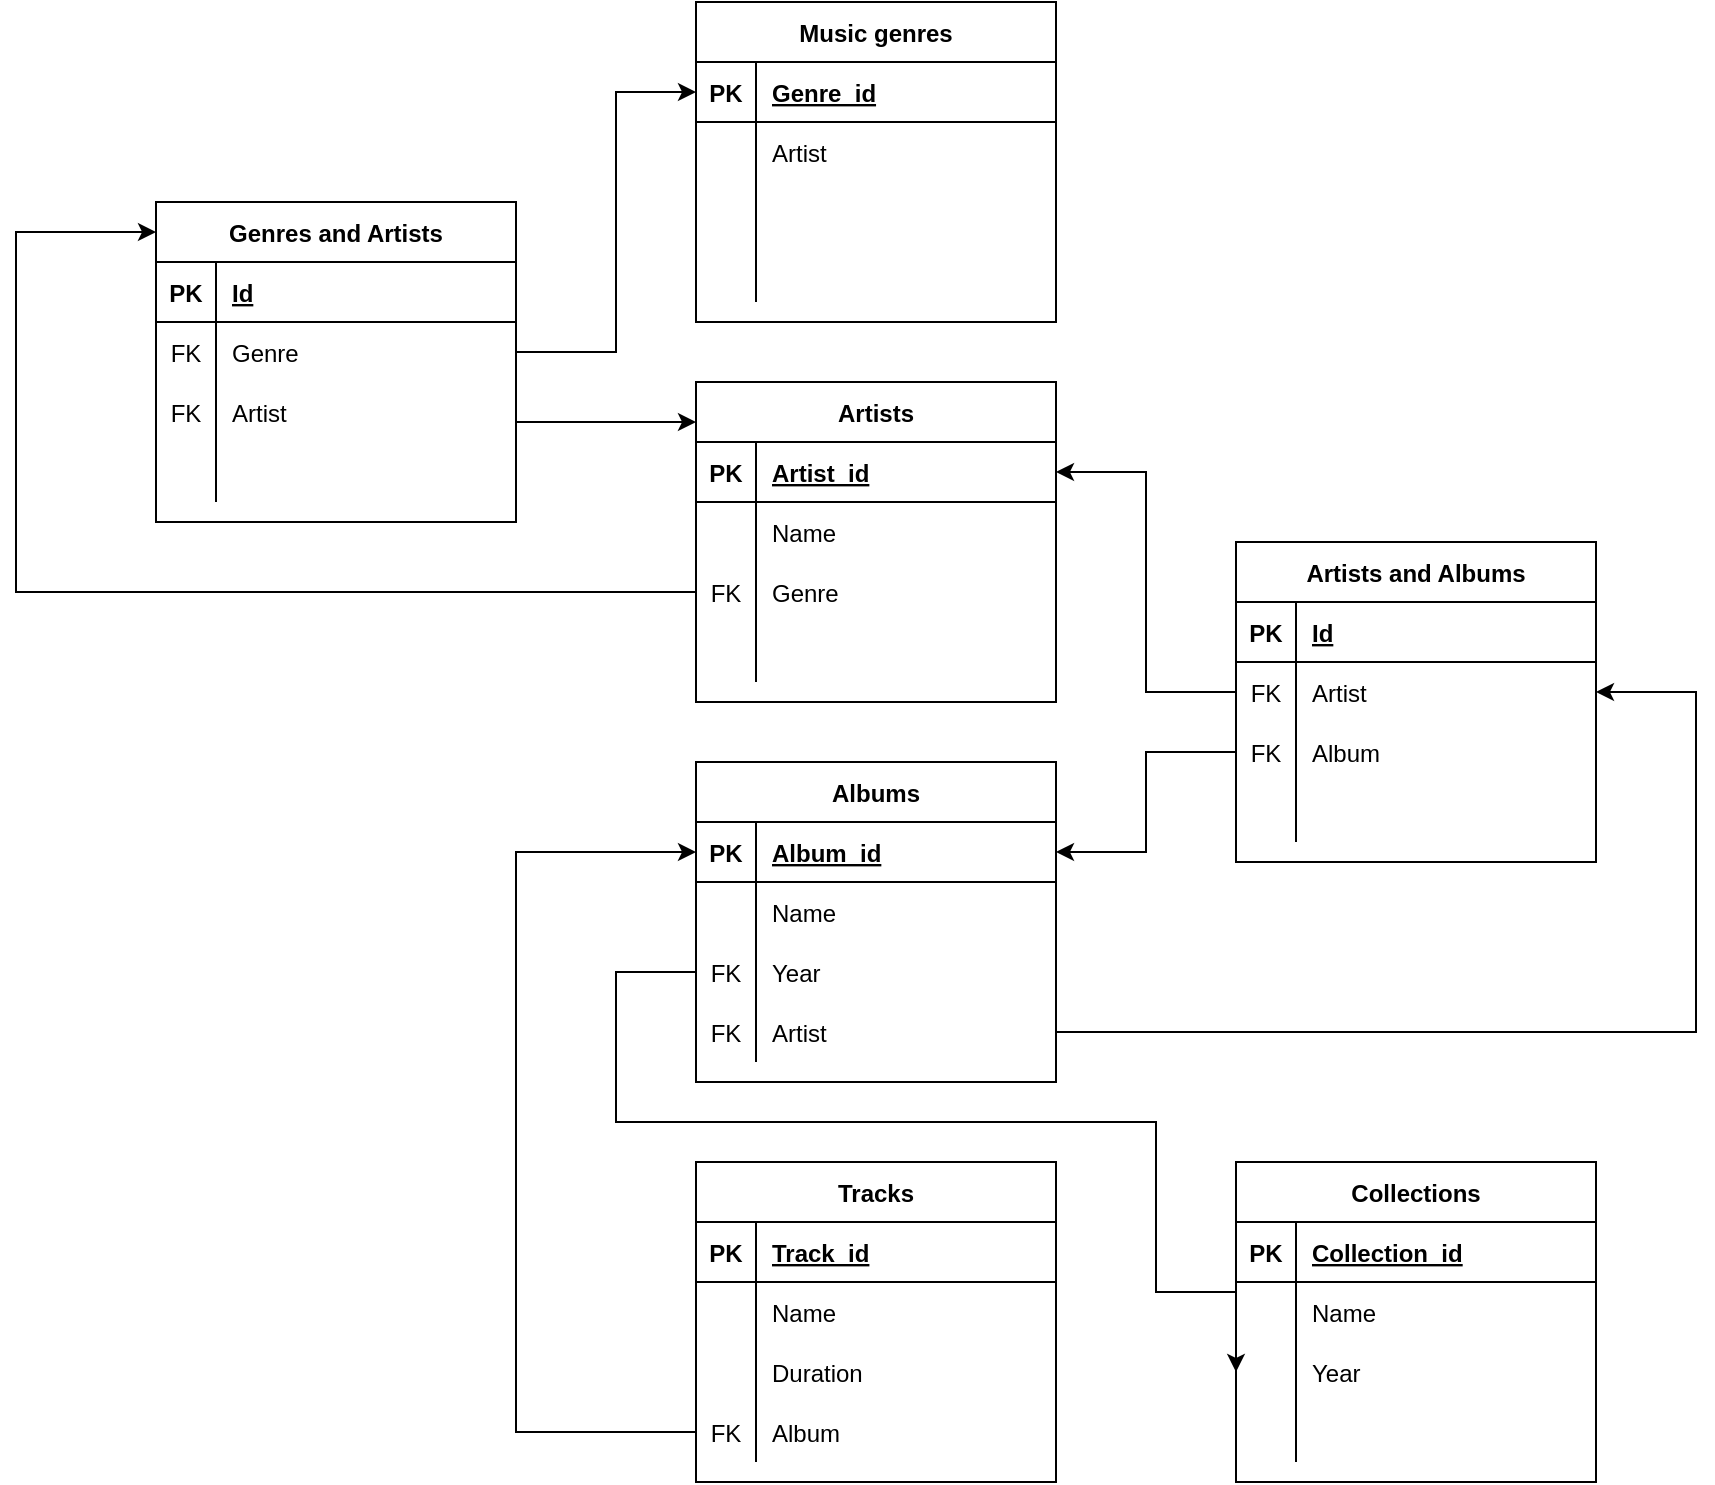 <mxfile version="20.5.1" type="github">
  <diagram id="jY6W27kg9r6BB66glRkD" name="Страница 1">
    <mxGraphModel dx="1990" dy="691" grid="1" gridSize="10" guides="1" tooltips="1" connect="1" arrows="1" fold="1" page="1" pageScale="1" pageWidth="827" pageHeight="1169" math="0" shadow="0">
      <root>
        <mxCell id="0" />
        <mxCell id="1" parent="0" />
        <mxCell id="2VaK1a6wCVmKWo9FYYq7-1" value="Music genres" style="shape=table;startSize=30;container=1;collapsible=1;childLayout=tableLayout;fixedRows=1;rowLines=0;fontStyle=1;align=center;resizeLast=1;" vertex="1" parent="1">
          <mxGeometry x="300" y="10" width="180" height="160" as="geometry" />
        </mxCell>
        <mxCell id="2VaK1a6wCVmKWo9FYYq7-2" value="" style="shape=tableRow;horizontal=0;startSize=0;swimlaneHead=0;swimlaneBody=0;fillColor=none;collapsible=0;dropTarget=0;points=[[0,0.5],[1,0.5]];portConstraint=eastwest;top=0;left=0;right=0;bottom=1;" vertex="1" parent="2VaK1a6wCVmKWo9FYYq7-1">
          <mxGeometry y="30" width="180" height="30" as="geometry" />
        </mxCell>
        <mxCell id="2VaK1a6wCVmKWo9FYYq7-3" value="PK" style="shape=partialRectangle;connectable=0;fillColor=none;top=0;left=0;bottom=0;right=0;fontStyle=1;overflow=hidden;" vertex="1" parent="2VaK1a6wCVmKWo9FYYq7-2">
          <mxGeometry width="30" height="30" as="geometry">
            <mxRectangle width="30" height="30" as="alternateBounds" />
          </mxGeometry>
        </mxCell>
        <mxCell id="2VaK1a6wCVmKWo9FYYq7-4" value="Genre_id" style="shape=partialRectangle;connectable=0;fillColor=none;top=0;left=0;bottom=0;right=0;align=left;spacingLeft=6;fontStyle=5;overflow=hidden;" vertex="1" parent="2VaK1a6wCVmKWo9FYYq7-2">
          <mxGeometry x="30" width="150" height="30" as="geometry">
            <mxRectangle width="150" height="30" as="alternateBounds" />
          </mxGeometry>
        </mxCell>
        <mxCell id="2VaK1a6wCVmKWo9FYYq7-5" value="" style="shape=tableRow;horizontal=0;startSize=0;swimlaneHead=0;swimlaneBody=0;fillColor=none;collapsible=0;dropTarget=0;points=[[0,0.5],[1,0.5]];portConstraint=eastwest;top=0;left=0;right=0;bottom=0;" vertex="1" parent="2VaK1a6wCVmKWo9FYYq7-1">
          <mxGeometry y="60" width="180" height="30" as="geometry" />
        </mxCell>
        <mxCell id="2VaK1a6wCVmKWo9FYYq7-6" value="" style="shape=partialRectangle;connectable=0;fillColor=none;top=0;left=0;bottom=0;right=0;editable=1;overflow=hidden;" vertex="1" parent="2VaK1a6wCVmKWo9FYYq7-5">
          <mxGeometry width="30" height="30" as="geometry">
            <mxRectangle width="30" height="30" as="alternateBounds" />
          </mxGeometry>
        </mxCell>
        <mxCell id="2VaK1a6wCVmKWo9FYYq7-7" value="Artist" style="shape=partialRectangle;connectable=0;fillColor=none;top=0;left=0;bottom=0;right=0;align=left;spacingLeft=6;overflow=hidden;" vertex="1" parent="2VaK1a6wCVmKWo9FYYq7-5">
          <mxGeometry x="30" width="150" height="30" as="geometry">
            <mxRectangle width="150" height="30" as="alternateBounds" />
          </mxGeometry>
        </mxCell>
        <mxCell id="2VaK1a6wCVmKWo9FYYq7-8" value="" style="shape=tableRow;horizontal=0;startSize=0;swimlaneHead=0;swimlaneBody=0;fillColor=none;collapsible=0;dropTarget=0;points=[[0,0.5],[1,0.5]];portConstraint=eastwest;top=0;left=0;right=0;bottom=0;" vertex="1" parent="2VaK1a6wCVmKWo9FYYq7-1">
          <mxGeometry y="90" width="180" height="30" as="geometry" />
        </mxCell>
        <mxCell id="2VaK1a6wCVmKWo9FYYq7-9" value="" style="shape=partialRectangle;connectable=0;fillColor=none;top=0;left=0;bottom=0;right=0;editable=1;overflow=hidden;" vertex="1" parent="2VaK1a6wCVmKWo9FYYq7-8">
          <mxGeometry width="30" height="30" as="geometry">
            <mxRectangle width="30" height="30" as="alternateBounds" />
          </mxGeometry>
        </mxCell>
        <mxCell id="2VaK1a6wCVmKWo9FYYq7-10" value="" style="shape=partialRectangle;connectable=0;fillColor=none;top=0;left=0;bottom=0;right=0;align=left;spacingLeft=6;overflow=hidden;" vertex="1" parent="2VaK1a6wCVmKWo9FYYq7-8">
          <mxGeometry x="30" width="150" height="30" as="geometry">
            <mxRectangle width="150" height="30" as="alternateBounds" />
          </mxGeometry>
        </mxCell>
        <mxCell id="2VaK1a6wCVmKWo9FYYq7-11" value="" style="shape=tableRow;horizontal=0;startSize=0;swimlaneHead=0;swimlaneBody=0;fillColor=none;collapsible=0;dropTarget=0;points=[[0,0.5],[1,0.5]];portConstraint=eastwest;top=0;left=0;right=0;bottom=0;" vertex="1" parent="2VaK1a6wCVmKWo9FYYq7-1">
          <mxGeometry y="120" width="180" height="30" as="geometry" />
        </mxCell>
        <mxCell id="2VaK1a6wCVmKWo9FYYq7-12" value="" style="shape=partialRectangle;connectable=0;fillColor=none;top=0;left=0;bottom=0;right=0;editable=1;overflow=hidden;" vertex="1" parent="2VaK1a6wCVmKWo9FYYq7-11">
          <mxGeometry width="30" height="30" as="geometry">
            <mxRectangle width="30" height="30" as="alternateBounds" />
          </mxGeometry>
        </mxCell>
        <mxCell id="2VaK1a6wCVmKWo9FYYq7-13" value="" style="shape=partialRectangle;connectable=0;fillColor=none;top=0;left=0;bottom=0;right=0;align=left;spacingLeft=6;overflow=hidden;" vertex="1" parent="2VaK1a6wCVmKWo9FYYq7-11">
          <mxGeometry x="30" width="150" height="30" as="geometry">
            <mxRectangle width="150" height="30" as="alternateBounds" />
          </mxGeometry>
        </mxCell>
        <mxCell id="2VaK1a6wCVmKWo9FYYq7-14" value="Artists" style="shape=table;startSize=30;container=1;collapsible=1;childLayout=tableLayout;fixedRows=1;rowLines=0;fontStyle=1;align=center;resizeLast=1;" vertex="1" parent="1">
          <mxGeometry x="300" y="200" width="180" height="160" as="geometry" />
        </mxCell>
        <mxCell id="2VaK1a6wCVmKWo9FYYq7-15" value="" style="shape=tableRow;horizontal=0;startSize=0;swimlaneHead=0;swimlaneBody=0;fillColor=none;collapsible=0;dropTarget=0;points=[[0,0.5],[1,0.5]];portConstraint=eastwest;top=0;left=0;right=0;bottom=1;" vertex="1" parent="2VaK1a6wCVmKWo9FYYq7-14">
          <mxGeometry y="30" width="180" height="30" as="geometry" />
        </mxCell>
        <mxCell id="2VaK1a6wCVmKWo9FYYq7-16" value="PK" style="shape=partialRectangle;connectable=0;fillColor=none;top=0;left=0;bottom=0;right=0;fontStyle=1;overflow=hidden;" vertex="1" parent="2VaK1a6wCVmKWo9FYYq7-15">
          <mxGeometry width="30" height="30" as="geometry">
            <mxRectangle width="30" height="30" as="alternateBounds" />
          </mxGeometry>
        </mxCell>
        <mxCell id="2VaK1a6wCVmKWo9FYYq7-17" value="Artist_id" style="shape=partialRectangle;connectable=0;fillColor=none;top=0;left=0;bottom=0;right=0;align=left;spacingLeft=6;fontStyle=5;overflow=hidden;" vertex="1" parent="2VaK1a6wCVmKWo9FYYq7-15">
          <mxGeometry x="30" width="150" height="30" as="geometry">
            <mxRectangle width="150" height="30" as="alternateBounds" />
          </mxGeometry>
        </mxCell>
        <mxCell id="2VaK1a6wCVmKWo9FYYq7-18" value="" style="shape=tableRow;horizontal=0;startSize=0;swimlaneHead=0;swimlaneBody=0;fillColor=none;collapsible=0;dropTarget=0;points=[[0,0.5],[1,0.5]];portConstraint=eastwest;top=0;left=0;right=0;bottom=0;" vertex="1" parent="2VaK1a6wCVmKWo9FYYq7-14">
          <mxGeometry y="60" width="180" height="30" as="geometry" />
        </mxCell>
        <mxCell id="2VaK1a6wCVmKWo9FYYq7-19" value="" style="shape=partialRectangle;connectable=0;fillColor=none;top=0;left=0;bottom=0;right=0;editable=1;overflow=hidden;" vertex="1" parent="2VaK1a6wCVmKWo9FYYq7-18">
          <mxGeometry width="30" height="30" as="geometry">
            <mxRectangle width="30" height="30" as="alternateBounds" />
          </mxGeometry>
        </mxCell>
        <mxCell id="2VaK1a6wCVmKWo9FYYq7-20" value="Name" style="shape=partialRectangle;connectable=0;fillColor=none;top=0;left=0;bottom=0;right=0;align=left;spacingLeft=6;overflow=hidden;" vertex="1" parent="2VaK1a6wCVmKWo9FYYq7-18">
          <mxGeometry x="30" width="150" height="30" as="geometry">
            <mxRectangle width="150" height="30" as="alternateBounds" />
          </mxGeometry>
        </mxCell>
        <mxCell id="2VaK1a6wCVmKWo9FYYq7-21" value="" style="shape=tableRow;horizontal=0;startSize=0;swimlaneHead=0;swimlaneBody=0;fillColor=none;collapsible=0;dropTarget=0;points=[[0,0.5],[1,0.5]];portConstraint=eastwest;top=0;left=0;right=0;bottom=0;" vertex="1" parent="2VaK1a6wCVmKWo9FYYq7-14">
          <mxGeometry y="90" width="180" height="30" as="geometry" />
        </mxCell>
        <mxCell id="2VaK1a6wCVmKWo9FYYq7-22" value="FK" style="shape=partialRectangle;connectable=0;fillColor=none;top=0;left=0;bottom=0;right=0;editable=1;overflow=hidden;" vertex="1" parent="2VaK1a6wCVmKWo9FYYq7-21">
          <mxGeometry width="30" height="30" as="geometry">
            <mxRectangle width="30" height="30" as="alternateBounds" />
          </mxGeometry>
        </mxCell>
        <mxCell id="2VaK1a6wCVmKWo9FYYq7-23" value="Genre" style="shape=partialRectangle;connectable=0;fillColor=none;top=0;left=0;bottom=0;right=0;align=left;spacingLeft=6;overflow=hidden;" vertex="1" parent="2VaK1a6wCVmKWo9FYYq7-21">
          <mxGeometry x="30" width="150" height="30" as="geometry">
            <mxRectangle width="150" height="30" as="alternateBounds" />
          </mxGeometry>
        </mxCell>
        <mxCell id="2VaK1a6wCVmKWo9FYYq7-24" value="" style="shape=tableRow;horizontal=0;startSize=0;swimlaneHead=0;swimlaneBody=0;fillColor=none;collapsible=0;dropTarget=0;points=[[0,0.5],[1,0.5]];portConstraint=eastwest;top=0;left=0;right=0;bottom=0;" vertex="1" parent="2VaK1a6wCVmKWo9FYYq7-14">
          <mxGeometry y="120" width="180" height="30" as="geometry" />
        </mxCell>
        <mxCell id="2VaK1a6wCVmKWo9FYYq7-25" value="" style="shape=partialRectangle;connectable=0;fillColor=none;top=0;left=0;bottom=0;right=0;editable=1;overflow=hidden;" vertex="1" parent="2VaK1a6wCVmKWo9FYYq7-24">
          <mxGeometry width="30" height="30" as="geometry">
            <mxRectangle width="30" height="30" as="alternateBounds" />
          </mxGeometry>
        </mxCell>
        <mxCell id="2VaK1a6wCVmKWo9FYYq7-26" value="" style="shape=partialRectangle;connectable=0;fillColor=none;top=0;left=0;bottom=0;right=0;align=left;spacingLeft=6;overflow=hidden;" vertex="1" parent="2VaK1a6wCVmKWo9FYYq7-24">
          <mxGeometry x="30" width="150" height="30" as="geometry">
            <mxRectangle width="150" height="30" as="alternateBounds" />
          </mxGeometry>
        </mxCell>
        <mxCell id="2VaK1a6wCVmKWo9FYYq7-27" value="Albums" style="shape=table;startSize=30;container=1;collapsible=1;childLayout=tableLayout;fixedRows=1;rowLines=0;fontStyle=1;align=center;resizeLast=1;" vertex="1" parent="1">
          <mxGeometry x="300" y="390" width="180" height="160" as="geometry" />
        </mxCell>
        <mxCell id="2VaK1a6wCVmKWo9FYYq7-28" value="" style="shape=tableRow;horizontal=0;startSize=0;swimlaneHead=0;swimlaneBody=0;fillColor=none;collapsible=0;dropTarget=0;points=[[0,0.5],[1,0.5]];portConstraint=eastwest;top=0;left=0;right=0;bottom=1;" vertex="1" parent="2VaK1a6wCVmKWo9FYYq7-27">
          <mxGeometry y="30" width="180" height="30" as="geometry" />
        </mxCell>
        <mxCell id="2VaK1a6wCVmKWo9FYYq7-29" value="PK" style="shape=partialRectangle;connectable=0;fillColor=none;top=0;left=0;bottom=0;right=0;fontStyle=1;overflow=hidden;" vertex="1" parent="2VaK1a6wCVmKWo9FYYq7-28">
          <mxGeometry width="30" height="30" as="geometry">
            <mxRectangle width="30" height="30" as="alternateBounds" />
          </mxGeometry>
        </mxCell>
        <mxCell id="2VaK1a6wCVmKWo9FYYq7-30" value="Album_id" style="shape=partialRectangle;connectable=0;fillColor=none;top=0;left=0;bottom=0;right=0;align=left;spacingLeft=6;fontStyle=5;overflow=hidden;" vertex="1" parent="2VaK1a6wCVmKWo9FYYq7-28">
          <mxGeometry x="30" width="150" height="30" as="geometry">
            <mxRectangle width="150" height="30" as="alternateBounds" />
          </mxGeometry>
        </mxCell>
        <mxCell id="2VaK1a6wCVmKWo9FYYq7-31" value="" style="shape=tableRow;horizontal=0;startSize=0;swimlaneHead=0;swimlaneBody=0;fillColor=none;collapsible=0;dropTarget=0;points=[[0,0.5],[1,0.5]];portConstraint=eastwest;top=0;left=0;right=0;bottom=0;" vertex="1" parent="2VaK1a6wCVmKWo9FYYq7-27">
          <mxGeometry y="60" width="180" height="30" as="geometry" />
        </mxCell>
        <mxCell id="2VaK1a6wCVmKWo9FYYq7-32" value="" style="shape=partialRectangle;connectable=0;fillColor=none;top=0;left=0;bottom=0;right=0;editable=1;overflow=hidden;" vertex="1" parent="2VaK1a6wCVmKWo9FYYq7-31">
          <mxGeometry width="30" height="30" as="geometry">
            <mxRectangle width="30" height="30" as="alternateBounds" />
          </mxGeometry>
        </mxCell>
        <mxCell id="2VaK1a6wCVmKWo9FYYq7-33" value="Name" style="shape=partialRectangle;connectable=0;fillColor=none;top=0;left=0;bottom=0;right=0;align=left;spacingLeft=6;overflow=hidden;" vertex="1" parent="2VaK1a6wCVmKWo9FYYq7-31">
          <mxGeometry x="30" width="150" height="30" as="geometry">
            <mxRectangle width="150" height="30" as="alternateBounds" />
          </mxGeometry>
        </mxCell>
        <mxCell id="2VaK1a6wCVmKWo9FYYq7-34" value="" style="shape=tableRow;horizontal=0;startSize=0;swimlaneHead=0;swimlaneBody=0;fillColor=none;collapsible=0;dropTarget=0;points=[[0,0.5],[1,0.5]];portConstraint=eastwest;top=0;left=0;right=0;bottom=0;" vertex="1" parent="2VaK1a6wCVmKWo9FYYq7-27">
          <mxGeometry y="90" width="180" height="30" as="geometry" />
        </mxCell>
        <mxCell id="2VaK1a6wCVmKWo9FYYq7-35" value="FK" style="shape=partialRectangle;connectable=0;fillColor=none;top=0;left=0;bottom=0;right=0;editable=1;overflow=hidden;" vertex="1" parent="2VaK1a6wCVmKWo9FYYq7-34">
          <mxGeometry width="30" height="30" as="geometry">
            <mxRectangle width="30" height="30" as="alternateBounds" />
          </mxGeometry>
        </mxCell>
        <mxCell id="2VaK1a6wCVmKWo9FYYq7-36" value="Year" style="shape=partialRectangle;connectable=0;fillColor=none;top=0;left=0;bottom=0;right=0;align=left;spacingLeft=6;overflow=hidden;" vertex="1" parent="2VaK1a6wCVmKWo9FYYq7-34">
          <mxGeometry x="30" width="150" height="30" as="geometry">
            <mxRectangle width="150" height="30" as="alternateBounds" />
          </mxGeometry>
        </mxCell>
        <mxCell id="2VaK1a6wCVmKWo9FYYq7-37" value="" style="shape=tableRow;horizontal=0;startSize=0;swimlaneHead=0;swimlaneBody=0;fillColor=none;collapsible=0;dropTarget=0;points=[[0,0.5],[1,0.5]];portConstraint=eastwest;top=0;left=0;right=0;bottom=0;" vertex="1" parent="2VaK1a6wCVmKWo9FYYq7-27">
          <mxGeometry y="120" width="180" height="30" as="geometry" />
        </mxCell>
        <mxCell id="2VaK1a6wCVmKWo9FYYq7-38" value="FK" style="shape=partialRectangle;connectable=0;fillColor=none;top=0;left=0;bottom=0;right=0;editable=1;overflow=hidden;" vertex="1" parent="2VaK1a6wCVmKWo9FYYq7-37">
          <mxGeometry width="30" height="30" as="geometry">
            <mxRectangle width="30" height="30" as="alternateBounds" />
          </mxGeometry>
        </mxCell>
        <mxCell id="2VaK1a6wCVmKWo9FYYq7-39" value="Artist" style="shape=partialRectangle;connectable=0;fillColor=none;top=0;left=0;bottom=0;right=0;align=left;spacingLeft=6;overflow=hidden;" vertex="1" parent="2VaK1a6wCVmKWo9FYYq7-37">
          <mxGeometry x="30" width="150" height="30" as="geometry">
            <mxRectangle width="150" height="30" as="alternateBounds" />
          </mxGeometry>
        </mxCell>
        <mxCell id="2VaK1a6wCVmKWo9FYYq7-40" value="Tracks" style="shape=table;startSize=30;container=1;collapsible=1;childLayout=tableLayout;fixedRows=1;rowLines=0;fontStyle=1;align=center;resizeLast=1;" vertex="1" parent="1">
          <mxGeometry x="300" y="590" width="180" height="160" as="geometry" />
        </mxCell>
        <mxCell id="2VaK1a6wCVmKWo9FYYq7-41" value="" style="shape=tableRow;horizontal=0;startSize=0;swimlaneHead=0;swimlaneBody=0;fillColor=none;collapsible=0;dropTarget=0;points=[[0,0.5],[1,0.5]];portConstraint=eastwest;top=0;left=0;right=0;bottom=1;" vertex="1" parent="2VaK1a6wCVmKWo9FYYq7-40">
          <mxGeometry y="30" width="180" height="30" as="geometry" />
        </mxCell>
        <mxCell id="2VaK1a6wCVmKWo9FYYq7-42" value="PK" style="shape=partialRectangle;connectable=0;fillColor=none;top=0;left=0;bottom=0;right=0;fontStyle=1;overflow=hidden;" vertex="1" parent="2VaK1a6wCVmKWo9FYYq7-41">
          <mxGeometry width="30" height="30" as="geometry">
            <mxRectangle width="30" height="30" as="alternateBounds" />
          </mxGeometry>
        </mxCell>
        <mxCell id="2VaK1a6wCVmKWo9FYYq7-43" value="Track_id" style="shape=partialRectangle;connectable=0;fillColor=none;top=0;left=0;bottom=0;right=0;align=left;spacingLeft=6;fontStyle=5;overflow=hidden;" vertex="1" parent="2VaK1a6wCVmKWo9FYYq7-41">
          <mxGeometry x="30" width="150" height="30" as="geometry">
            <mxRectangle width="150" height="30" as="alternateBounds" />
          </mxGeometry>
        </mxCell>
        <mxCell id="2VaK1a6wCVmKWo9FYYq7-44" value="" style="shape=tableRow;horizontal=0;startSize=0;swimlaneHead=0;swimlaneBody=0;fillColor=none;collapsible=0;dropTarget=0;points=[[0,0.5],[1,0.5]];portConstraint=eastwest;top=0;left=0;right=0;bottom=0;" vertex="1" parent="2VaK1a6wCVmKWo9FYYq7-40">
          <mxGeometry y="60" width="180" height="30" as="geometry" />
        </mxCell>
        <mxCell id="2VaK1a6wCVmKWo9FYYq7-45" value="" style="shape=partialRectangle;connectable=0;fillColor=none;top=0;left=0;bottom=0;right=0;editable=1;overflow=hidden;" vertex="1" parent="2VaK1a6wCVmKWo9FYYq7-44">
          <mxGeometry width="30" height="30" as="geometry">
            <mxRectangle width="30" height="30" as="alternateBounds" />
          </mxGeometry>
        </mxCell>
        <mxCell id="2VaK1a6wCVmKWo9FYYq7-46" value="Name" style="shape=partialRectangle;connectable=0;fillColor=none;top=0;left=0;bottom=0;right=0;align=left;spacingLeft=6;overflow=hidden;" vertex="1" parent="2VaK1a6wCVmKWo9FYYq7-44">
          <mxGeometry x="30" width="150" height="30" as="geometry">
            <mxRectangle width="150" height="30" as="alternateBounds" />
          </mxGeometry>
        </mxCell>
        <mxCell id="2VaK1a6wCVmKWo9FYYq7-47" value="" style="shape=tableRow;horizontal=0;startSize=0;swimlaneHead=0;swimlaneBody=0;fillColor=none;collapsible=0;dropTarget=0;points=[[0,0.5],[1,0.5]];portConstraint=eastwest;top=0;left=0;right=0;bottom=0;" vertex="1" parent="2VaK1a6wCVmKWo9FYYq7-40">
          <mxGeometry y="90" width="180" height="30" as="geometry" />
        </mxCell>
        <mxCell id="2VaK1a6wCVmKWo9FYYq7-48" value="" style="shape=partialRectangle;connectable=0;fillColor=none;top=0;left=0;bottom=0;right=0;editable=1;overflow=hidden;" vertex="1" parent="2VaK1a6wCVmKWo9FYYq7-47">
          <mxGeometry width="30" height="30" as="geometry">
            <mxRectangle width="30" height="30" as="alternateBounds" />
          </mxGeometry>
        </mxCell>
        <mxCell id="2VaK1a6wCVmKWo9FYYq7-49" value="Duration" style="shape=partialRectangle;connectable=0;fillColor=none;top=0;left=0;bottom=0;right=0;align=left;spacingLeft=6;overflow=hidden;" vertex="1" parent="2VaK1a6wCVmKWo9FYYq7-47">
          <mxGeometry x="30" width="150" height="30" as="geometry">
            <mxRectangle width="150" height="30" as="alternateBounds" />
          </mxGeometry>
        </mxCell>
        <mxCell id="2VaK1a6wCVmKWo9FYYq7-50" value="" style="shape=tableRow;horizontal=0;startSize=0;swimlaneHead=0;swimlaneBody=0;fillColor=none;collapsible=0;dropTarget=0;points=[[0,0.5],[1,0.5]];portConstraint=eastwest;top=0;left=0;right=0;bottom=0;" vertex="1" parent="2VaK1a6wCVmKWo9FYYq7-40">
          <mxGeometry y="120" width="180" height="30" as="geometry" />
        </mxCell>
        <mxCell id="2VaK1a6wCVmKWo9FYYq7-51" value="FK" style="shape=partialRectangle;connectable=0;fillColor=none;top=0;left=0;bottom=0;right=0;editable=1;overflow=hidden;" vertex="1" parent="2VaK1a6wCVmKWo9FYYq7-50">
          <mxGeometry width="30" height="30" as="geometry">
            <mxRectangle width="30" height="30" as="alternateBounds" />
          </mxGeometry>
        </mxCell>
        <mxCell id="2VaK1a6wCVmKWo9FYYq7-52" value="Album" style="shape=partialRectangle;connectable=0;fillColor=none;top=0;left=0;bottom=0;right=0;align=left;spacingLeft=6;overflow=hidden;" vertex="1" parent="2VaK1a6wCVmKWo9FYYq7-50">
          <mxGeometry x="30" width="150" height="30" as="geometry">
            <mxRectangle width="150" height="30" as="alternateBounds" />
          </mxGeometry>
        </mxCell>
        <mxCell id="2VaK1a6wCVmKWo9FYYq7-55" style="edgeStyle=orthogonalEdgeStyle;rounded=0;orthogonalLoop=1;jettySize=auto;html=1;exitX=0;exitY=0.5;exitDx=0;exitDy=0;entryX=0;entryY=0.5;entryDx=0;entryDy=0;" edge="1" parent="1" source="2VaK1a6wCVmKWo9FYYq7-50" target="2VaK1a6wCVmKWo9FYYq7-28">
          <mxGeometry relative="1" as="geometry">
            <Array as="points">
              <mxPoint x="210" y="725" />
              <mxPoint x="210" y="435" />
            </Array>
          </mxGeometry>
        </mxCell>
        <mxCell id="2VaK1a6wCVmKWo9FYYq7-82" value="Genres and Artists" style="shape=table;startSize=30;container=1;collapsible=1;childLayout=tableLayout;fixedRows=1;rowLines=0;fontStyle=1;align=center;resizeLast=1;" vertex="1" parent="1">
          <mxGeometry x="30" y="110" width="180" height="160" as="geometry" />
        </mxCell>
        <mxCell id="2VaK1a6wCVmKWo9FYYq7-83" value="" style="shape=tableRow;horizontal=0;startSize=0;swimlaneHead=0;swimlaneBody=0;fillColor=none;collapsible=0;dropTarget=0;points=[[0,0.5],[1,0.5]];portConstraint=eastwest;top=0;left=0;right=0;bottom=1;" vertex="1" parent="2VaK1a6wCVmKWo9FYYq7-82">
          <mxGeometry y="30" width="180" height="30" as="geometry" />
        </mxCell>
        <mxCell id="2VaK1a6wCVmKWo9FYYq7-84" value="PK" style="shape=partialRectangle;connectable=0;fillColor=none;top=0;left=0;bottom=0;right=0;fontStyle=1;overflow=hidden;" vertex="1" parent="2VaK1a6wCVmKWo9FYYq7-83">
          <mxGeometry width="30" height="30" as="geometry">
            <mxRectangle width="30" height="30" as="alternateBounds" />
          </mxGeometry>
        </mxCell>
        <mxCell id="2VaK1a6wCVmKWo9FYYq7-85" value="Id" style="shape=partialRectangle;connectable=0;fillColor=none;top=0;left=0;bottom=0;right=0;align=left;spacingLeft=6;fontStyle=5;overflow=hidden;" vertex="1" parent="2VaK1a6wCVmKWo9FYYq7-83">
          <mxGeometry x="30" width="150" height="30" as="geometry">
            <mxRectangle width="150" height="30" as="alternateBounds" />
          </mxGeometry>
        </mxCell>
        <mxCell id="2VaK1a6wCVmKWo9FYYq7-86" value="" style="shape=tableRow;horizontal=0;startSize=0;swimlaneHead=0;swimlaneBody=0;fillColor=none;collapsible=0;dropTarget=0;points=[[0,0.5],[1,0.5]];portConstraint=eastwest;top=0;left=0;right=0;bottom=0;" vertex="1" parent="2VaK1a6wCVmKWo9FYYq7-82">
          <mxGeometry y="60" width="180" height="30" as="geometry" />
        </mxCell>
        <mxCell id="2VaK1a6wCVmKWo9FYYq7-87" value="FK" style="shape=partialRectangle;connectable=0;fillColor=none;top=0;left=0;bottom=0;right=0;editable=1;overflow=hidden;" vertex="1" parent="2VaK1a6wCVmKWo9FYYq7-86">
          <mxGeometry width="30" height="30" as="geometry">
            <mxRectangle width="30" height="30" as="alternateBounds" />
          </mxGeometry>
        </mxCell>
        <mxCell id="2VaK1a6wCVmKWo9FYYq7-88" value="Genre" style="shape=partialRectangle;connectable=0;fillColor=none;top=0;left=0;bottom=0;right=0;align=left;spacingLeft=6;overflow=hidden;" vertex="1" parent="2VaK1a6wCVmKWo9FYYq7-86">
          <mxGeometry x="30" width="150" height="30" as="geometry">
            <mxRectangle width="150" height="30" as="alternateBounds" />
          </mxGeometry>
        </mxCell>
        <mxCell id="2VaK1a6wCVmKWo9FYYq7-89" value="" style="shape=tableRow;horizontal=0;startSize=0;swimlaneHead=0;swimlaneBody=0;fillColor=none;collapsible=0;dropTarget=0;points=[[0,0.5],[1,0.5]];portConstraint=eastwest;top=0;left=0;right=0;bottom=0;" vertex="1" parent="2VaK1a6wCVmKWo9FYYq7-82">
          <mxGeometry y="90" width="180" height="30" as="geometry" />
        </mxCell>
        <mxCell id="2VaK1a6wCVmKWo9FYYq7-90" value="FK" style="shape=partialRectangle;connectable=0;fillColor=none;top=0;left=0;bottom=0;right=0;editable=1;overflow=hidden;" vertex="1" parent="2VaK1a6wCVmKWo9FYYq7-89">
          <mxGeometry width="30" height="30" as="geometry">
            <mxRectangle width="30" height="30" as="alternateBounds" />
          </mxGeometry>
        </mxCell>
        <mxCell id="2VaK1a6wCVmKWo9FYYq7-91" value="Artist" style="shape=partialRectangle;connectable=0;fillColor=none;top=0;left=0;bottom=0;right=0;align=left;spacingLeft=6;overflow=hidden;" vertex="1" parent="2VaK1a6wCVmKWo9FYYq7-89">
          <mxGeometry x="30" width="150" height="30" as="geometry">
            <mxRectangle width="150" height="30" as="alternateBounds" />
          </mxGeometry>
        </mxCell>
        <mxCell id="2VaK1a6wCVmKWo9FYYq7-92" value="" style="shape=tableRow;horizontal=0;startSize=0;swimlaneHead=0;swimlaneBody=0;fillColor=none;collapsible=0;dropTarget=0;points=[[0,0.5],[1,0.5]];portConstraint=eastwest;top=0;left=0;right=0;bottom=0;" vertex="1" parent="2VaK1a6wCVmKWo9FYYq7-82">
          <mxGeometry y="120" width="180" height="30" as="geometry" />
        </mxCell>
        <mxCell id="2VaK1a6wCVmKWo9FYYq7-93" value="" style="shape=partialRectangle;connectable=0;fillColor=none;top=0;left=0;bottom=0;right=0;editable=1;overflow=hidden;" vertex="1" parent="2VaK1a6wCVmKWo9FYYq7-92">
          <mxGeometry width="30" height="30" as="geometry">
            <mxRectangle width="30" height="30" as="alternateBounds" />
          </mxGeometry>
        </mxCell>
        <mxCell id="2VaK1a6wCVmKWo9FYYq7-94" value="" style="shape=partialRectangle;connectable=0;fillColor=none;top=0;left=0;bottom=0;right=0;align=left;spacingLeft=6;overflow=hidden;" vertex="1" parent="2VaK1a6wCVmKWo9FYYq7-92">
          <mxGeometry x="30" width="150" height="30" as="geometry">
            <mxRectangle width="150" height="30" as="alternateBounds" />
          </mxGeometry>
        </mxCell>
        <mxCell id="2VaK1a6wCVmKWo9FYYq7-109" style="edgeStyle=orthogonalEdgeStyle;rounded=0;orthogonalLoop=1;jettySize=auto;html=1;exitX=1;exitY=0.5;exitDx=0;exitDy=0;entryX=0;entryY=0.5;entryDx=0;entryDy=0;" edge="1" parent="1" source="2VaK1a6wCVmKWo9FYYq7-86" target="2VaK1a6wCVmKWo9FYYq7-2">
          <mxGeometry relative="1" as="geometry">
            <Array as="points">
              <mxPoint x="260" y="185" />
              <mxPoint x="260" y="55" />
            </Array>
          </mxGeometry>
        </mxCell>
        <mxCell id="2VaK1a6wCVmKWo9FYYq7-110" style="edgeStyle=orthogonalEdgeStyle;rounded=0;orthogonalLoop=1;jettySize=auto;html=1;entryX=0;entryY=0.125;entryDx=0;entryDy=0;entryPerimeter=0;exitX=1;exitY=0.5;exitDx=0;exitDy=0;" edge="1" parent="1" source="2VaK1a6wCVmKWo9FYYq7-89" target="2VaK1a6wCVmKWo9FYYq7-14">
          <mxGeometry relative="1" as="geometry">
            <Array as="points">
              <mxPoint x="210" y="220" />
            </Array>
          </mxGeometry>
        </mxCell>
        <mxCell id="2VaK1a6wCVmKWo9FYYq7-125" style="edgeStyle=orthogonalEdgeStyle;rounded=0;orthogonalLoop=1;jettySize=auto;html=1;exitX=0;exitY=0.5;exitDx=0;exitDy=0;entryX=0;entryY=0.094;entryDx=0;entryDy=0;entryPerimeter=0;" edge="1" parent="1" source="2VaK1a6wCVmKWo9FYYq7-21" target="2VaK1a6wCVmKWo9FYYq7-82">
          <mxGeometry relative="1" as="geometry">
            <Array as="points">
              <mxPoint x="-40" y="305" />
              <mxPoint x="-40" y="125" />
            </Array>
          </mxGeometry>
        </mxCell>
        <mxCell id="2VaK1a6wCVmKWo9FYYq7-126" value="Artists and Albums" style="shape=table;startSize=30;container=1;collapsible=1;childLayout=tableLayout;fixedRows=1;rowLines=0;fontStyle=1;align=center;resizeLast=1;" vertex="1" parent="1">
          <mxGeometry x="570" y="280" width="180" height="160" as="geometry" />
        </mxCell>
        <mxCell id="2VaK1a6wCVmKWo9FYYq7-127" value="" style="shape=tableRow;horizontal=0;startSize=0;swimlaneHead=0;swimlaneBody=0;fillColor=none;collapsible=0;dropTarget=0;points=[[0,0.5],[1,0.5]];portConstraint=eastwest;top=0;left=0;right=0;bottom=1;" vertex="1" parent="2VaK1a6wCVmKWo9FYYq7-126">
          <mxGeometry y="30" width="180" height="30" as="geometry" />
        </mxCell>
        <mxCell id="2VaK1a6wCVmKWo9FYYq7-128" value="PK" style="shape=partialRectangle;connectable=0;fillColor=none;top=0;left=0;bottom=0;right=0;fontStyle=1;overflow=hidden;" vertex="1" parent="2VaK1a6wCVmKWo9FYYq7-127">
          <mxGeometry width="30" height="30" as="geometry">
            <mxRectangle width="30" height="30" as="alternateBounds" />
          </mxGeometry>
        </mxCell>
        <mxCell id="2VaK1a6wCVmKWo9FYYq7-129" value="Id" style="shape=partialRectangle;connectable=0;fillColor=none;top=0;left=0;bottom=0;right=0;align=left;spacingLeft=6;fontStyle=5;overflow=hidden;" vertex="1" parent="2VaK1a6wCVmKWo9FYYq7-127">
          <mxGeometry x="30" width="150" height="30" as="geometry">
            <mxRectangle width="150" height="30" as="alternateBounds" />
          </mxGeometry>
        </mxCell>
        <mxCell id="2VaK1a6wCVmKWo9FYYq7-130" value="" style="shape=tableRow;horizontal=0;startSize=0;swimlaneHead=0;swimlaneBody=0;fillColor=none;collapsible=0;dropTarget=0;points=[[0,0.5],[1,0.5]];portConstraint=eastwest;top=0;left=0;right=0;bottom=0;" vertex="1" parent="2VaK1a6wCVmKWo9FYYq7-126">
          <mxGeometry y="60" width="180" height="30" as="geometry" />
        </mxCell>
        <mxCell id="2VaK1a6wCVmKWo9FYYq7-131" value="FK" style="shape=partialRectangle;connectable=0;fillColor=none;top=0;left=0;bottom=0;right=0;editable=1;overflow=hidden;" vertex="1" parent="2VaK1a6wCVmKWo9FYYq7-130">
          <mxGeometry width="30" height="30" as="geometry">
            <mxRectangle width="30" height="30" as="alternateBounds" />
          </mxGeometry>
        </mxCell>
        <mxCell id="2VaK1a6wCVmKWo9FYYq7-132" value="Artist" style="shape=partialRectangle;connectable=0;fillColor=none;top=0;left=0;bottom=0;right=0;align=left;spacingLeft=6;overflow=hidden;" vertex="1" parent="2VaK1a6wCVmKWo9FYYq7-130">
          <mxGeometry x="30" width="150" height="30" as="geometry">
            <mxRectangle width="150" height="30" as="alternateBounds" />
          </mxGeometry>
        </mxCell>
        <mxCell id="2VaK1a6wCVmKWo9FYYq7-133" value="" style="shape=tableRow;horizontal=0;startSize=0;swimlaneHead=0;swimlaneBody=0;fillColor=none;collapsible=0;dropTarget=0;points=[[0,0.5],[1,0.5]];portConstraint=eastwest;top=0;left=0;right=0;bottom=0;" vertex="1" parent="2VaK1a6wCVmKWo9FYYq7-126">
          <mxGeometry y="90" width="180" height="30" as="geometry" />
        </mxCell>
        <mxCell id="2VaK1a6wCVmKWo9FYYq7-134" value="FK" style="shape=partialRectangle;connectable=0;fillColor=none;top=0;left=0;bottom=0;right=0;editable=1;overflow=hidden;" vertex="1" parent="2VaK1a6wCVmKWo9FYYq7-133">
          <mxGeometry width="30" height="30" as="geometry">
            <mxRectangle width="30" height="30" as="alternateBounds" />
          </mxGeometry>
        </mxCell>
        <mxCell id="2VaK1a6wCVmKWo9FYYq7-135" value="Album" style="shape=partialRectangle;connectable=0;fillColor=none;top=0;left=0;bottom=0;right=0;align=left;spacingLeft=6;overflow=hidden;" vertex="1" parent="2VaK1a6wCVmKWo9FYYq7-133">
          <mxGeometry x="30" width="150" height="30" as="geometry">
            <mxRectangle width="150" height="30" as="alternateBounds" />
          </mxGeometry>
        </mxCell>
        <mxCell id="2VaK1a6wCVmKWo9FYYq7-136" value="" style="shape=tableRow;horizontal=0;startSize=0;swimlaneHead=0;swimlaneBody=0;fillColor=none;collapsible=0;dropTarget=0;points=[[0,0.5],[1,0.5]];portConstraint=eastwest;top=0;left=0;right=0;bottom=0;" vertex="1" parent="2VaK1a6wCVmKWo9FYYq7-126">
          <mxGeometry y="120" width="180" height="30" as="geometry" />
        </mxCell>
        <mxCell id="2VaK1a6wCVmKWo9FYYq7-137" value="" style="shape=partialRectangle;connectable=0;fillColor=none;top=0;left=0;bottom=0;right=0;editable=1;overflow=hidden;" vertex="1" parent="2VaK1a6wCVmKWo9FYYq7-136">
          <mxGeometry width="30" height="30" as="geometry">
            <mxRectangle width="30" height="30" as="alternateBounds" />
          </mxGeometry>
        </mxCell>
        <mxCell id="2VaK1a6wCVmKWo9FYYq7-138" value="" style="shape=partialRectangle;connectable=0;fillColor=none;top=0;left=0;bottom=0;right=0;align=left;spacingLeft=6;overflow=hidden;" vertex="1" parent="2VaK1a6wCVmKWo9FYYq7-136">
          <mxGeometry x="30" width="150" height="30" as="geometry">
            <mxRectangle width="150" height="30" as="alternateBounds" />
          </mxGeometry>
        </mxCell>
        <mxCell id="2VaK1a6wCVmKWo9FYYq7-140" style="edgeStyle=orthogonalEdgeStyle;rounded=0;orthogonalLoop=1;jettySize=auto;html=1;exitX=0;exitY=0.5;exitDx=0;exitDy=0;entryX=1;entryY=0.5;entryDx=0;entryDy=0;" edge="1" parent="1" source="2VaK1a6wCVmKWo9FYYq7-130" target="2VaK1a6wCVmKWo9FYYq7-15">
          <mxGeometry relative="1" as="geometry" />
        </mxCell>
        <mxCell id="2VaK1a6wCVmKWo9FYYq7-141" style="edgeStyle=orthogonalEdgeStyle;rounded=0;orthogonalLoop=1;jettySize=auto;html=1;exitX=0;exitY=0.5;exitDx=0;exitDy=0;entryX=1;entryY=0.5;entryDx=0;entryDy=0;" edge="1" parent="1" source="2VaK1a6wCVmKWo9FYYq7-133" target="2VaK1a6wCVmKWo9FYYq7-28">
          <mxGeometry relative="1" as="geometry" />
        </mxCell>
        <mxCell id="2VaK1a6wCVmKWo9FYYq7-142" style="edgeStyle=orthogonalEdgeStyle;rounded=0;orthogonalLoop=1;jettySize=auto;html=1;exitX=1;exitY=0.5;exitDx=0;exitDy=0;entryX=1;entryY=0.5;entryDx=0;entryDy=0;" edge="1" parent="1" source="2VaK1a6wCVmKWo9FYYq7-37" target="2VaK1a6wCVmKWo9FYYq7-130">
          <mxGeometry relative="1" as="geometry">
            <Array as="points">
              <mxPoint x="800" y="525" />
              <mxPoint x="800" y="355" />
            </Array>
          </mxGeometry>
        </mxCell>
        <mxCell id="2VaK1a6wCVmKWo9FYYq7-143" value="Collections" style="shape=table;startSize=30;container=1;collapsible=1;childLayout=tableLayout;fixedRows=1;rowLines=0;fontStyle=1;align=center;resizeLast=1;" vertex="1" parent="1">
          <mxGeometry x="570" y="590" width="180" height="160" as="geometry" />
        </mxCell>
        <mxCell id="2VaK1a6wCVmKWo9FYYq7-144" value="" style="shape=tableRow;horizontal=0;startSize=0;swimlaneHead=0;swimlaneBody=0;fillColor=none;collapsible=0;dropTarget=0;points=[[0,0.5],[1,0.5]];portConstraint=eastwest;top=0;left=0;right=0;bottom=1;" vertex="1" parent="2VaK1a6wCVmKWo9FYYq7-143">
          <mxGeometry y="30" width="180" height="30" as="geometry" />
        </mxCell>
        <mxCell id="2VaK1a6wCVmKWo9FYYq7-145" value="PK" style="shape=partialRectangle;connectable=0;fillColor=none;top=0;left=0;bottom=0;right=0;fontStyle=1;overflow=hidden;" vertex="1" parent="2VaK1a6wCVmKWo9FYYq7-144">
          <mxGeometry width="30" height="30" as="geometry">
            <mxRectangle width="30" height="30" as="alternateBounds" />
          </mxGeometry>
        </mxCell>
        <mxCell id="2VaK1a6wCVmKWo9FYYq7-146" value="Collection_id" style="shape=partialRectangle;connectable=0;fillColor=none;top=0;left=0;bottom=0;right=0;align=left;spacingLeft=6;fontStyle=5;overflow=hidden;" vertex="1" parent="2VaK1a6wCVmKWo9FYYq7-144">
          <mxGeometry x="30" width="150" height="30" as="geometry">
            <mxRectangle width="150" height="30" as="alternateBounds" />
          </mxGeometry>
        </mxCell>
        <mxCell id="2VaK1a6wCVmKWo9FYYq7-147" value="" style="shape=tableRow;horizontal=0;startSize=0;swimlaneHead=0;swimlaneBody=0;fillColor=none;collapsible=0;dropTarget=0;points=[[0,0.5],[1,0.5]];portConstraint=eastwest;top=0;left=0;right=0;bottom=0;" vertex="1" parent="2VaK1a6wCVmKWo9FYYq7-143">
          <mxGeometry y="60" width="180" height="30" as="geometry" />
        </mxCell>
        <mxCell id="2VaK1a6wCVmKWo9FYYq7-148" value="" style="shape=partialRectangle;connectable=0;fillColor=none;top=0;left=0;bottom=0;right=0;editable=1;overflow=hidden;" vertex="1" parent="2VaK1a6wCVmKWo9FYYq7-147">
          <mxGeometry width="30" height="30" as="geometry">
            <mxRectangle width="30" height="30" as="alternateBounds" />
          </mxGeometry>
        </mxCell>
        <mxCell id="2VaK1a6wCVmKWo9FYYq7-149" value="Name" style="shape=partialRectangle;connectable=0;fillColor=none;top=0;left=0;bottom=0;right=0;align=left;spacingLeft=6;overflow=hidden;" vertex="1" parent="2VaK1a6wCVmKWo9FYYq7-147">
          <mxGeometry x="30" width="150" height="30" as="geometry">
            <mxRectangle width="150" height="30" as="alternateBounds" />
          </mxGeometry>
        </mxCell>
        <mxCell id="2VaK1a6wCVmKWo9FYYq7-150" value="" style="shape=tableRow;horizontal=0;startSize=0;swimlaneHead=0;swimlaneBody=0;fillColor=none;collapsible=0;dropTarget=0;points=[[0,0.5],[1,0.5]];portConstraint=eastwest;top=0;left=0;right=0;bottom=0;" vertex="1" parent="2VaK1a6wCVmKWo9FYYq7-143">
          <mxGeometry y="90" width="180" height="30" as="geometry" />
        </mxCell>
        <mxCell id="2VaK1a6wCVmKWo9FYYq7-151" value="" style="shape=partialRectangle;connectable=0;fillColor=none;top=0;left=0;bottom=0;right=0;editable=1;overflow=hidden;" vertex="1" parent="2VaK1a6wCVmKWo9FYYq7-150">
          <mxGeometry width="30" height="30" as="geometry">
            <mxRectangle width="30" height="30" as="alternateBounds" />
          </mxGeometry>
        </mxCell>
        <mxCell id="2VaK1a6wCVmKWo9FYYq7-152" value="Year" style="shape=partialRectangle;connectable=0;fillColor=none;top=0;left=0;bottom=0;right=0;align=left;spacingLeft=6;overflow=hidden;" vertex="1" parent="2VaK1a6wCVmKWo9FYYq7-150">
          <mxGeometry x="30" width="150" height="30" as="geometry">
            <mxRectangle width="150" height="30" as="alternateBounds" />
          </mxGeometry>
        </mxCell>
        <mxCell id="2VaK1a6wCVmKWo9FYYq7-153" value="" style="shape=tableRow;horizontal=0;startSize=0;swimlaneHead=0;swimlaneBody=0;fillColor=none;collapsible=0;dropTarget=0;points=[[0,0.5],[1,0.5]];portConstraint=eastwest;top=0;left=0;right=0;bottom=0;" vertex="1" parent="2VaK1a6wCVmKWo9FYYq7-143">
          <mxGeometry y="120" width="180" height="30" as="geometry" />
        </mxCell>
        <mxCell id="2VaK1a6wCVmKWo9FYYq7-154" value="" style="shape=partialRectangle;connectable=0;fillColor=none;top=0;left=0;bottom=0;right=0;editable=1;overflow=hidden;" vertex="1" parent="2VaK1a6wCVmKWo9FYYq7-153">
          <mxGeometry width="30" height="30" as="geometry">
            <mxRectangle width="30" height="30" as="alternateBounds" />
          </mxGeometry>
        </mxCell>
        <mxCell id="2VaK1a6wCVmKWo9FYYq7-155" value="" style="shape=partialRectangle;connectable=0;fillColor=none;top=0;left=0;bottom=0;right=0;align=left;spacingLeft=6;overflow=hidden;" vertex="1" parent="2VaK1a6wCVmKWo9FYYq7-153">
          <mxGeometry x="30" width="150" height="30" as="geometry">
            <mxRectangle width="150" height="30" as="alternateBounds" />
          </mxGeometry>
        </mxCell>
        <mxCell id="2VaK1a6wCVmKWo9FYYq7-156" style="edgeStyle=orthogonalEdgeStyle;rounded=0;orthogonalLoop=1;jettySize=auto;html=1;exitX=0;exitY=0.5;exitDx=0;exitDy=0;entryX=0;entryY=0.5;entryDx=0;entryDy=0;" edge="1" parent="1" source="2VaK1a6wCVmKWo9FYYq7-34" target="2VaK1a6wCVmKWo9FYYq7-150">
          <mxGeometry relative="1" as="geometry">
            <Array as="points">
              <mxPoint x="260" y="495" />
              <mxPoint x="260" y="570" />
              <mxPoint x="530" y="570" />
              <mxPoint x="530" y="655" />
            </Array>
          </mxGeometry>
        </mxCell>
      </root>
    </mxGraphModel>
  </diagram>
</mxfile>
